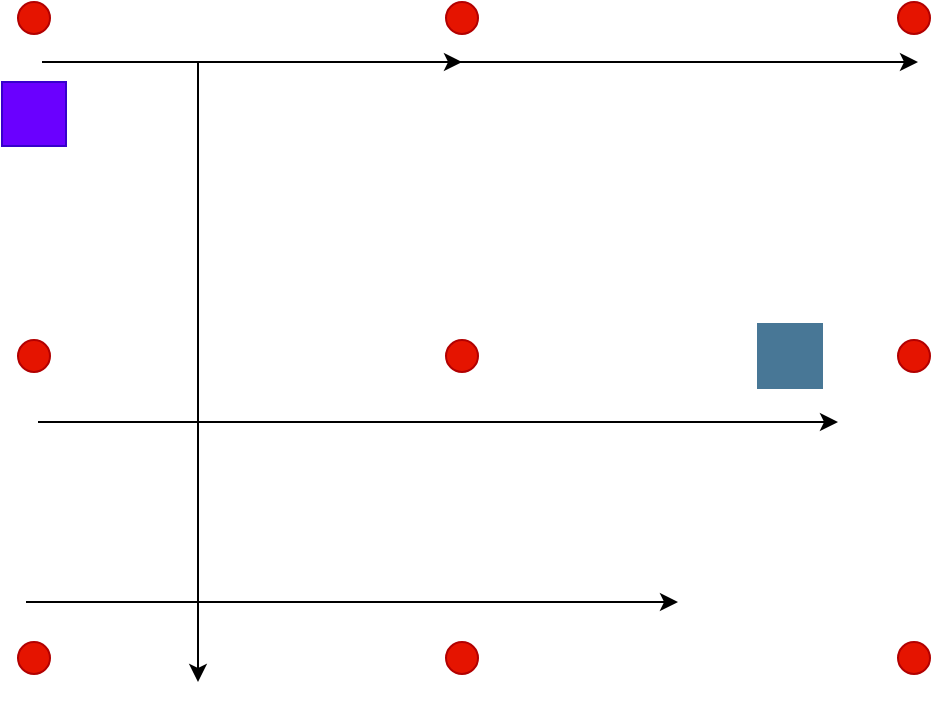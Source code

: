 <mxfile version="18.0.1" type="device"><diagram id="nFHqeYb1Vjg3AZ5FSIf_" name="POI test"><mxGraphModel dx="1088" dy="891" grid="1" gridSize="10" guides="1" tooltips="1" connect="1" arrows="1" fold="1" page="1" pageScale="1" pageWidth="583" pageHeight="413" math="0" shadow="0"><root><mxCell id="0"/><mxCell id="1" parent="0"/><object label="" type="robot" name="wall-e" id="MUB7im2g7Zm_g3CCuWGE-1"><mxCell style="rounded=0;whiteSpace=wrap;html=1;fillColor=#6a00ff;strokeColor=#3700CC;fontColor=#ffffff;" parent="1" vertex="1"><mxGeometry x="62" y="70" width="32" height="32" as="geometry"/></mxCell></object><object label="" type="POI" tag="7" display="true" id="MUB7im2g7Zm_g3CCuWGE-4"><mxCell style="ellipse;whiteSpace=wrap;html=1;aspect=fixed;fillColor=#e51400;strokeColor=#B20000;fontColor=#ffffff;" parent="1" vertex="1"><mxGeometry x="70" y="350" width="16" height="16" as="geometry"/></mxCell></object><object label="" type="POI" tag="9" display="true" id="MUB7im2g7Zm_g3CCuWGE-5"><mxCell style="ellipse;whiteSpace=wrap;html=1;aspect=fixed;fillColor=#e51400;strokeColor=#B20000;fontColor=#ffffff;" parent="1" vertex="1"><mxGeometry x="510" y="350" width="16" height="16" as="geometry"/></mxCell></object><object label="" type="POI" tag="3" display="true" id="MUB7im2g7Zm_g3CCuWGE-6"><mxCell style="ellipse;whiteSpace=wrap;html=1;aspect=fixed;fillColor=#e51400;strokeColor=#B20000;fontColor=#ffffff;" parent="1" vertex="1"><mxGeometry x="510" y="30" width="16" height="16" as="geometry"/></mxCell></object><object label="" type="POI" tag="2" display="true" id="MUB7im2g7Zm_g3CCuWGE-7"><mxCell style="ellipse;whiteSpace=wrap;html=1;aspect=fixed;fillColor=#e51400;strokeColor=#B20000;fontColor=#ffffff;" parent="1" vertex="1"><mxGeometry x="284" y="30" width="16" height="16" as="geometry"/></mxCell></object><object label="" type="POI" tag="8" display="true" id="MUB7im2g7Zm_g3CCuWGE-8"><mxCell style="ellipse;whiteSpace=wrap;html=1;aspect=fixed;fillColor=#e51400;strokeColor=#B20000;fontColor=#ffffff;" parent="1" vertex="1"><mxGeometry x="284" y="350" width="16" height="16" as="geometry"/></mxCell></object><object label="" type="POI" tag="4" display="true" id="MUB7im2g7Zm_g3CCuWGE-11"><mxCell style="ellipse;whiteSpace=wrap;html=1;aspect=fixed;fillColor=#e51400;strokeColor=#B20000;fontColor=#ffffff;" parent="1" vertex="1"><mxGeometry x="70" y="199" width="16" height="16" as="geometry"/></mxCell></object><object label="" type="POI" tag="6" display="true" id="MUB7im2g7Zm_g3CCuWGE-12"><mxCell style="ellipse;whiteSpace=wrap;html=1;aspect=fixed;fillColor=#e51400;strokeColor=#B20000;fontColor=#ffffff;" parent="1" vertex="1"><mxGeometry x="510" y="199" width="16" height="16" as="geometry"/></mxCell></object><object label="" type="POI" tag="5" display="true" id="MUB7im2g7Zm_g3CCuWGE-13"><mxCell style="ellipse;whiteSpace=wrap;html=1;aspect=fixed;fillColor=#e51400;strokeColor=#B20000;fontColor=#ffffff;" parent="1" vertex="1"><mxGeometry x="284" y="199" width="16" height="16" as="geometry"/></mxCell></object><object label="" type="POI" tag="1" display="true" id="2"><mxCell style="ellipse;whiteSpace=wrap;html=1;aspect=fixed;fillColor=#e51400;strokeColor=#B20000;fontColor=#ffffff;" parent="1" vertex="1"><mxGeometry x="70" y="30" width="16" height="16" as="geometry"/></mxCell></object><object label="" type="map-path" id="3"><mxCell style="endArrow=classic;html=1;" parent="1" edge="1"><mxGeometry width="50" height="50" relative="1" as="geometry"><mxPoint x="120" y="60" as="sourcePoint"/><mxPoint x="520" y="60" as="targetPoint"/><Array as="points"><mxPoint x="160" y="60"/><mxPoint x="300" y="60"/></Array></mxGeometry></mxCell></object><object label="" type="map-path" id="4"><mxCell style="endArrow=classic;html=1;" parent="1" edge="1"><mxGeometry width="50" height="50" relative="1" as="geometry"><mxPoint x="160" y="60" as="sourcePoint"/><mxPoint x="160" y="370" as="targetPoint"/><Array as="points"><mxPoint x="160" y="220"/><mxPoint x="160" y="330"/></Array></mxGeometry></mxCell></object><object label="" type="map-path" id="5"><mxCell style="endArrow=classic;html=1;" parent="1" edge="1"><mxGeometry width="50" height="50" relative="1" as="geometry"><mxPoint x="80" y="240" as="sourcePoint"/><mxPoint x="480" y="240" as="targetPoint"/><Array as="points"><mxPoint x="180" y="240"/><mxPoint x="290" y="240"/></Array></mxGeometry></mxCell></object><object label="" type="map-path" id="6"><mxCell style="endArrow=classic;html=1;" parent="1" edge="1"><mxGeometry width="50" height="50" relative="1" as="geometry"><mxPoint x="74" y="330" as="sourcePoint"/><mxPoint x="400" y="330" as="targetPoint"/><Array as="points"><mxPoint x="160" y="330"/></Array></mxGeometry></mxCell></object><object label="" type="map-path" id="7"><mxCell style="endArrow=classic;html=1;" parent="1" edge="1"><mxGeometry width="50" height="50" relative="1" as="geometry"><mxPoint x="82" y="60" as="sourcePoint"/><mxPoint x="292" y="60" as="targetPoint"/><Array as="points"><mxPoint x="170" y="60"/></Array></mxGeometry></mxCell></object><object label="" type="robot" name="r2d2" id="eZFC-4HYJAoP2ZYb2dMj-7"><mxCell style="rounded=0;whiteSpace=wrap;html=1;fillColor=#487796;strokeColor=#487796;fontColor=#ffffff;" parent="1" vertex="1"><mxGeometry x="440" y="191" width="32" height="32" as="geometry"/></mxCell></object></root></mxGraphModel></diagram></mxfile>